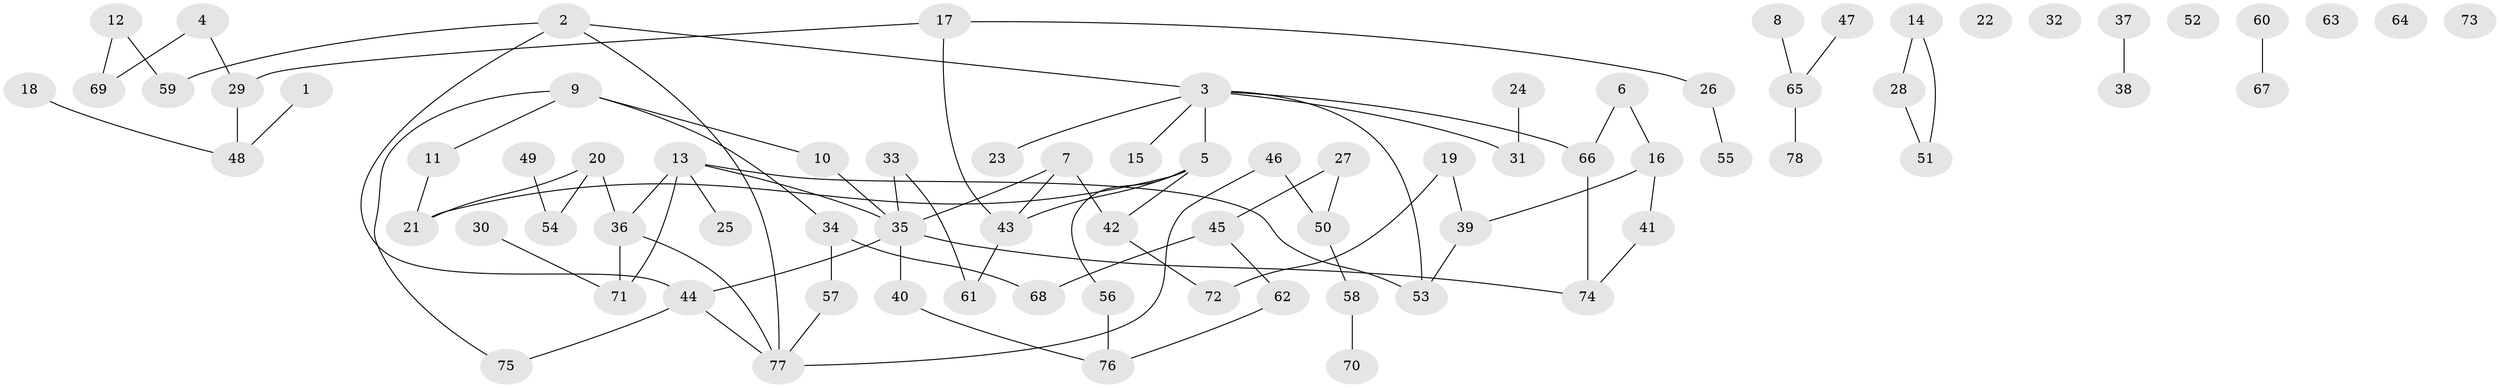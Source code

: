// Generated by graph-tools (version 1.1) at 2025/00/03/09/25 03:00:48]
// undirected, 78 vertices, 87 edges
graph export_dot {
graph [start="1"]
  node [color=gray90,style=filled];
  1;
  2;
  3;
  4;
  5;
  6;
  7;
  8;
  9;
  10;
  11;
  12;
  13;
  14;
  15;
  16;
  17;
  18;
  19;
  20;
  21;
  22;
  23;
  24;
  25;
  26;
  27;
  28;
  29;
  30;
  31;
  32;
  33;
  34;
  35;
  36;
  37;
  38;
  39;
  40;
  41;
  42;
  43;
  44;
  45;
  46;
  47;
  48;
  49;
  50;
  51;
  52;
  53;
  54;
  55;
  56;
  57;
  58;
  59;
  60;
  61;
  62;
  63;
  64;
  65;
  66;
  67;
  68;
  69;
  70;
  71;
  72;
  73;
  74;
  75;
  76;
  77;
  78;
  1 -- 48;
  2 -- 3;
  2 -- 44;
  2 -- 59;
  2 -- 77;
  3 -- 5;
  3 -- 15;
  3 -- 23;
  3 -- 31;
  3 -- 53;
  3 -- 66;
  4 -- 29;
  4 -- 69;
  5 -- 21;
  5 -- 42;
  5 -- 43;
  5 -- 56;
  6 -- 16;
  6 -- 66;
  7 -- 35;
  7 -- 42;
  7 -- 43;
  8 -- 65;
  9 -- 10;
  9 -- 11;
  9 -- 34;
  9 -- 75;
  10 -- 35;
  11 -- 21;
  12 -- 59;
  12 -- 69;
  13 -- 25;
  13 -- 35;
  13 -- 36;
  13 -- 53;
  13 -- 71;
  14 -- 28;
  14 -- 51;
  16 -- 39;
  16 -- 41;
  17 -- 26;
  17 -- 29;
  17 -- 43;
  18 -- 48;
  19 -- 39;
  19 -- 72;
  20 -- 21;
  20 -- 36;
  20 -- 54;
  24 -- 31;
  26 -- 55;
  27 -- 45;
  27 -- 50;
  28 -- 51;
  29 -- 48;
  30 -- 71;
  33 -- 35;
  33 -- 61;
  34 -- 57;
  34 -- 68;
  35 -- 40;
  35 -- 44;
  35 -- 74;
  36 -- 71;
  36 -- 77;
  37 -- 38;
  39 -- 53;
  40 -- 76;
  41 -- 74;
  42 -- 72;
  43 -- 61;
  44 -- 75;
  44 -- 77;
  45 -- 62;
  45 -- 68;
  46 -- 50;
  46 -- 77;
  47 -- 65;
  49 -- 54;
  50 -- 58;
  56 -- 76;
  57 -- 77;
  58 -- 70;
  60 -- 67;
  62 -- 76;
  65 -- 78;
  66 -- 74;
}
